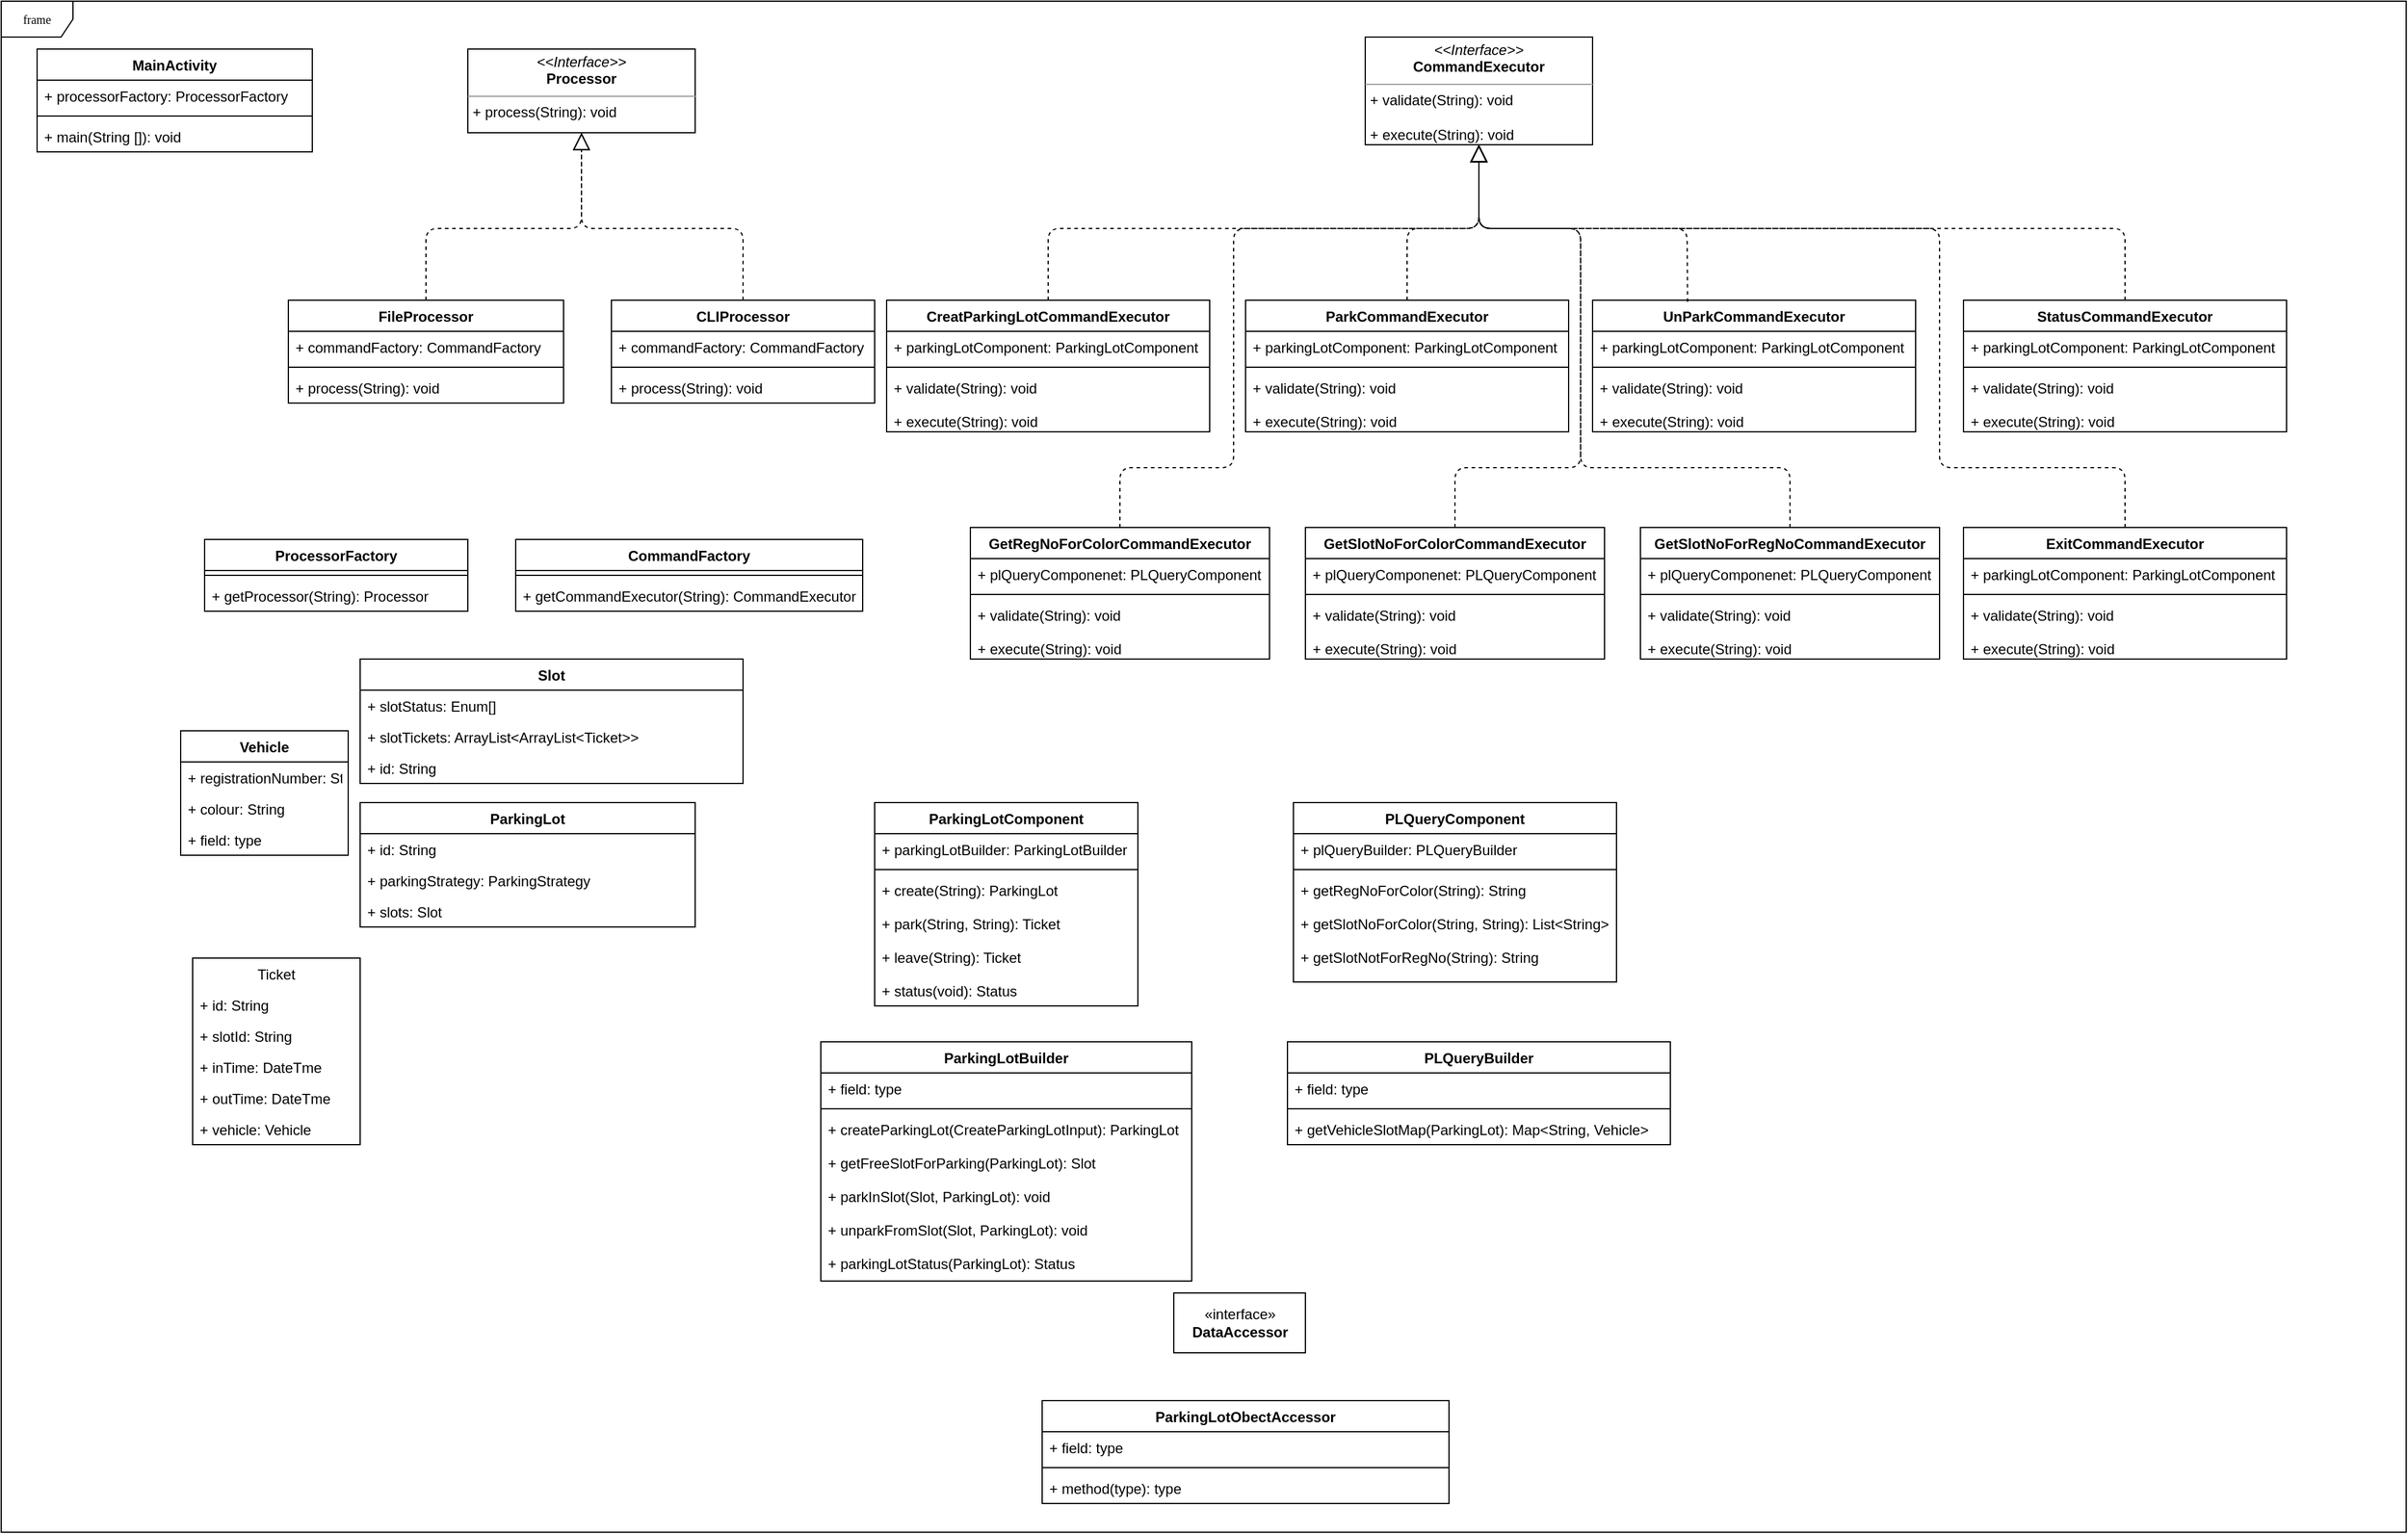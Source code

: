 <mxfile version="14.9.2" type="github">
  <diagram name="Page-1" id="c4acf3e9-155e-7222-9cf6-157b1a14988f">
    <mxGraphModel dx="1666" dy="794" grid="1" gridSize="10" guides="1" tooltips="1" connect="1" arrows="1" fold="1" page="1" pageScale="1" pageWidth="850" pageHeight="1100" background="none" math="0" shadow="0">
      <root>
        <mxCell id="0" />
        <mxCell id="1" parent="0" />
        <mxCell id="17acba5748e5396b-1" value="frame" style="shape=umlFrame;whiteSpace=wrap;html=1;rounded=0;shadow=0;comic=0;labelBackgroundColor=none;strokeWidth=1;fontFamily=Verdana;fontSize=10;align=center;" parent="1" vertex="1">
          <mxGeometry x="10" y="10" width="2010" height="1280" as="geometry" />
        </mxCell>
        <mxCell id="aAuqzf1xYi-Nk-OUqs1t-14" value="&lt;p style=&quot;margin: 0px ; margin-top: 4px ; text-align: center&quot;&gt;&lt;i&gt;&amp;lt;&amp;lt;Interface&amp;gt;&amp;gt;&lt;/i&gt;&lt;br&gt;&lt;b&gt;Processor&lt;/b&gt;&lt;/p&gt;&lt;hr size=&quot;1&quot;&gt;&lt;p style=&quot;margin: 0px ; margin-left: 4px&quot;&gt;+ process(String): void&lt;br&gt;&lt;/p&gt;" style="verticalAlign=top;align=left;overflow=fill;fontSize=12;fontFamily=Helvetica;html=1;" parent="1" vertex="1">
          <mxGeometry x="400" y="50" width="190" height="70" as="geometry" />
        </mxCell>
        <mxCell id="aAuqzf1xYi-Nk-OUqs1t-15" value="FileProcessor" style="swimlane;fontStyle=1;align=center;verticalAlign=top;childLayout=stackLayout;horizontal=1;startSize=26;horizontalStack=0;resizeParent=1;resizeParentMax=0;resizeLast=0;collapsible=1;marginBottom=0;" parent="1" vertex="1">
          <mxGeometry x="250" y="260" width="230" height="86" as="geometry" />
        </mxCell>
        <mxCell id="aAuqzf1xYi-Nk-OUqs1t-16" value="+ commandFactory: CommandFactory" style="text;strokeColor=none;fillColor=none;align=left;verticalAlign=top;spacingLeft=4;spacingRight=4;overflow=hidden;rotatable=0;points=[[0,0.5],[1,0.5]];portConstraint=eastwest;" parent="aAuqzf1xYi-Nk-OUqs1t-15" vertex="1">
          <mxGeometry y="26" width="230" height="26" as="geometry" />
        </mxCell>
        <mxCell id="aAuqzf1xYi-Nk-OUqs1t-17" value="" style="line;strokeWidth=1;fillColor=none;align=left;verticalAlign=middle;spacingTop=-1;spacingLeft=3;spacingRight=3;rotatable=0;labelPosition=right;points=[];portConstraint=eastwest;" parent="aAuqzf1xYi-Nk-OUqs1t-15" vertex="1">
          <mxGeometry y="52" width="230" height="8" as="geometry" />
        </mxCell>
        <mxCell id="aAuqzf1xYi-Nk-OUqs1t-18" value="+ process(String): void" style="text;strokeColor=none;fillColor=none;align=left;verticalAlign=top;spacingLeft=4;spacingRight=4;overflow=hidden;rotatable=0;points=[[0,0.5],[1,0.5]];portConstraint=eastwest;" parent="aAuqzf1xYi-Nk-OUqs1t-15" vertex="1">
          <mxGeometry y="60" width="230" height="26" as="geometry" />
        </mxCell>
        <mxCell id="aAuqzf1xYi-Nk-OUqs1t-19" value="ProcessorFactory" style="swimlane;fontStyle=1;align=center;verticalAlign=top;childLayout=stackLayout;horizontal=1;startSize=26;horizontalStack=0;resizeParent=1;resizeParentMax=0;resizeLast=0;collapsible=1;marginBottom=0;" parent="1" vertex="1">
          <mxGeometry x="180" y="460" width="220" height="60" as="geometry" />
        </mxCell>
        <mxCell id="aAuqzf1xYi-Nk-OUqs1t-21" value="" style="line;strokeWidth=1;fillColor=none;align=left;verticalAlign=middle;spacingTop=-1;spacingLeft=3;spacingRight=3;rotatable=0;labelPosition=right;points=[];portConstraint=eastwest;" parent="aAuqzf1xYi-Nk-OUqs1t-19" vertex="1">
          <mxGeometry y="26" width="220" height="8" as="geometry" />
        </mxCell>
        <mxCell id="aAuqzf1xYi-Nk-OUqs1t-22" value="+ getProcessor(String): Processor" style="text;strokeColor=none;fillColor=none;align=left;verticalAlign=top;spacingLeft=4;spacingRight=4;overflow=hidden;rotatable=0;points=[[0,0.5],[1,0.5]];portConstraint=eastwest;" parent="aAuqzf1xYi-Nk-OUqs1t-19" vertex="1">
          <mxGeometry y="34" width="220" height="26" as="geometry" />
        </mxCell>
        <mxCell id="aAuqzf1xYi-Nk-OUqs1t-23" value="CommandFactory" style="swimlane;fontStyle=1;align=center;verticalAlign=top;childLayout=stackLayout;horizontal=1;startSize=26;horizontalStack=0;resizeParent=1;resizeParentMax=0;resizeLast=0;collapsible=1;marginBottom=0;" parent="1" vertex="1">
          <mxGeometry x="440" y="460" width="290" height="60" as="geometry" />
        </mxCell>
        <mxCell id="aAuqzf1xYi-Nk-OUqs1t-25" value="" style="line;strokeWidth=1;fillColor=none;align=left;verticalAlign=middle;spacingTop=-1;spacingLeft=3;spacingRight=3;rotatable=0;labelPosition=right;points=[];portConstraint=eastwest;" parent="aAuqzf1xYi-Nk-OUqs1t-23" vertex="1">
          <mxGeometry y="26" width="290" height="8" as="geometry" />
        </mxCell>
        <mxCell id="aAuqzf1xYi-Nk-OUqs1t-26" value="+ getCommandExecutor(String): CommandExecutor" style="text;strokeColor=none;fillColor=none;align=left;verticalAlign=top;spacingLeft=4;spacingRight=4;overflow=hidden;rotatable=0;points=[[0,0.5],[1,0.5]];portConstraint=eastwest;" parent="aAuqzf1xYi-Nk-OUqs1t-23" vertex="1">
          <mxGeometry y="34" width="290" height="26" as="geometry" />
        </mxCell>
        <mxCell id="aAuqzf1xYi-Nk-OUqs1t-27" value="CLIProcessor" style="swimlane;fontStyle=1;align=center;verticalAlign=top;childLayout=stackLayout;horizontal=1;startSize=26;horizontalStack=0;resizeParent=1;resizeParentMax=0;resizeLast=0;collapsible=1;marginBottom=0;" parent="1" vertex="1">
          <mxGeometry x="520" y="260" width="220" height="86" as="geometry" />
        </mxCell>
        <mxCell id="aAuqzf1xYi-Nk-OUqs1t-28" value="+ commandFactory: CommandFactory" style="text;strokeColor=none;fillColor=none;align=left;verticalAlign=top;spacingLeft=4;spacingRight=4;overflow=hidden;rotatable=0;points=[[0,0.5],[1,0.5]];portConstraint=eastwest;" parent="aAuqzf1xYi-Nk-OUqs1t-27" vertex="1">
          <mxGeometry y="26" width="220" height="26" as="geometry" />
        </mxCell>
        <mxCell id="aAuqzf1xYi-Nk-OUqs1t-29" value="" style="line;strokeWidth=1;fillColor=none;align=left;verticalAlign=middle;spacingTop=-1;spacingLeft=3;spacingRight=3;rotatable=0;labelPosition=right;points=[];portConstraint=eastwest;" parent="aAuqzf1xYi-Nk-OUqs1t-27" vertex="1">
          <mxGeometry y="52" width="220" height="8" as="geometry" />
        </mxCell>
        <mxCell id="aAuqzf1xYi-Nk-OUqs1t-30" value="+ process(String): void" style="text;strokeColor=none;fillColor=none;align=left;verticalAlign=top;spacingLeft=4;spacingRight=4;overflow=hidden;rotatable=0;points=[[0,0.5],[1,0.5]];portConstraint=eastwest;" parent="aAuqzf1xYi-Nk-OUqs1t-27" vertex="1">
          <mxGeometry y="60" width="220" height="26" as="geometry" />
        </mxCell>
        <mxCell id="aAuqzf1xYi-Nk-OUqs1t-31" value="&lt;p style=&quot;margin: 0px ; margin-top: 4px ; text-align: center&quot;&gt;&lt;i&gt;&amp;lt;&amp;lt;Interface&amp;gt;&amp;gt;&lt;/i&gt;&lt;br&gt;&lt;b&gt;CommandExecutor&lt;/b&gt;&lt;/p&gt;&lt;hr size=&quot;1&quot;&gt;&lt;p style=&quot;margin: 0px ; margin-left: 4px&quot;&gt;+ validate(String): void&lt;br&gt;&lt;/p&gt;&lt;p style=&quot;margin: 0px ; margin-left: 4px&quot;&gt;&lt;br&gt;&lt;/p&gt;&lt;p style=&quot;margin: 0px ; margin-left: 4px&quot;&gt;+ execute(String): void&lt;br&gt;&lt;/p&gt;" style="verticalAlign=top;align=left;overflow=fill;fontSize=12;fontFamily=Helvetica;html=1;" parent="1" vertex="1">
          <mxGeometry x="1150" y="40" width="190" height="90" as="geometry" />
        </mxCell>
        <mxCell id="aAuqzf1xYi-Nk-OUqs1t-32" value="CreatParkingLotCommandExecutor" style="swimlane;fontStyle=1;align=center;verticalAlign=top;childLayout=stackLayout;horizontal=1;startSize=26;horizontalStack=0;resizeParent=1;resizeParentMax=0;resizeLast=0;collapsible=1;marginBottom=0;" parent="1" vertex="1">
          <mxGeometry x="750" y="260" width="270" height="110" as="geometry" />
        </mxCell>
        <mxCell id="aAuqzf1xYi-Nk-OUqs1t-33" value="+ parkingLotComponent: ParkingLotComponent" style="text;strokeColor=none;fillColor=none;align=left;verticalAlign=top;spacingLeft=4;spacingRight=4;overflow=hidden;rotatable=0;points=[[0,0.5],[1,0.5]];portConstraint=eastwest;" parent="aAuqzf1xYi-Nk-OUqs1t-32" vertex="1">
          <mxGeometry y="26" width="270" height="26" as="geometry" />
        </mxCell>
        <mxCell id="aAuqzf1xYi-Nk-OUqs1t-34" value="" style="line;strokeWidth=1;fillColor=none;align=left;verticalAlign=middle;spacingTop=-1;spacingLeft=3;spacingRight=3;rotatable=0;labelPosition=right;points=[];portConstraint=eastwest;" parent="aAuqzf1xYi-Nk-OUqs1t-32" vertex="1">
          <mxGeometry y="52" width="270" height="8" as="geometry" />
        </mxCell>
        <mxCell id="aAuqzf1xYi-Nk-OUqs1t-35" value="+ validate(String): void&#xa;&#xa;+ execute(String): void" style="text;strokeColor=none;fillColor=none;align=left;verticalAlign=top;spacingLeft=4;spacingRight=4;overflow=hidden;rotatable=0;points=[[0,0.5],[1,0.5]];portConstraint=eastwest;" parent="aAuqzf1xYi-Nk-OUqs1t-32" vertex="1">
          <mxGeometry y="60" width="270" height="50" as="geometry" />
        </mxCell>
        <mxCell id="aAuqzf1xYi-Nk-OUqs1t-36" value="ParkCommandExecutor&#xa;" style="swimlane;fontStyle=1;align=center;verticalAlign=top;childLayout=stackLayout;horizontal=1;startSize=26;horizontalStack=0;resizeParent=1;resizeParentMax=0;resizeLast=0;collapsible=1;marginBottom=0;" parent="1" vertex="1">
          <mxGeometry x="1050" y="260" width="270" height="110" as="geometry" />
        </mxCell>
        <mxCell id="aAuqzf1xYi-Nk-OUqs1t-37" value="+ parkingLotComponent: ParkingLotComponent" style="text;strokeColor=none;fillColor=none;align=left;verticalAlign=top;spacingLeft=4;spacingRight=4;overflow=hidden;rotatable=0;points=[[0,0.5],[1,0.5]];portConstraint=eastwest;" parent="aAuqzf1xYi-Nk-OUqs1t-36" vertex="1">
          <mxGeometry y="26" width="270" height="26" as="geometry" />
        </mxCell>
        <mxCell id="aAuqzf1xYi-Nk-OUqs1t-38" value="" style="line;strokeWidth=1;fillColor=none;align=left;verticalAlign=middle;spacingTop=-1;spacingLeft=3;spacingRight=3;rotatable=0;labelPosition=right;points=[];portConstraint=eastwest;" parent="aAuqzf1xYi-Nk-OUqs1t-36" vertex="1">
          <mxGeometry y="52" width="270" height="8" as="geometry" />
        </mxCell>
        <mxCell id="aAuqzf1xYi-Nk-OUqs1t-39" value="+ validate(String): void&#xa;&#xa;+ execute(String): void" style="text;strokeColor=none;fillColor=none;align=left;verticalAlign=top;spacingLeft=4;spacingRight=4;overflow=hidden;rotatable=0;points=[[0,0.5],[1,0.5]];portConstraint=eastwest;" parent="aAuqzf1xYi-Nk-OUqs1t-36" vertex="1">
          <mxGeometry y="60" width="270" height="50" as="geometry" />
        </mxCell>
        <mxCell id="aAuqzf1xYi-Nk-OUqs1t-40" value="UnParkCommandExecutor&#xa;" style="swimlane;fontStyle=1;align=center;verticalAlign=top;childLayout=stackLayout;horizontal=1;startSize=26;horizontalStack=0;resizeParent=1;resizeParentMax=0;resizeLast=0;collapsible=1;marginBottom=0;" parent="1" vertex="1">
          <mxGeometry x="1340" y="260" width="270" height="110" as="geometry" />
        </mxCell>
        <mxCell id="aAuqzf1xYi-Nk-OUqs1t-41" value="+ parkingLotComponent: ParkingLotComponent" style="text;strokeColor=none;fillColor=none;align=left;verticalAlign=top;spacingLeft=4;spacingRight=4;overflow=hidden;rotatable=0;points=[[0,0.5],[1,0.5]];portConstraint=eastwest;" parent="aAuqzf1xYi-Nk-OUqs1t-40" vertex="1">
          <mxGeometry y="26" width="270" height="26" as="geometry" />
        </mxCell>
        <mxCell id="aAuqzf1xYi-Nk-OUqs1t-42" value="" style="line;strokeWidth=1;fillColor=none;align=left;verticalAlign=middle;spacingTop=-1;spacingLeft=3;spacingRight=3;rotatable=0;labelPosition=right;points=[];portConstraint=eastwest;" parent="aAuqzf1xYi-Nk-OUqs1t-40" vertex="1">
          <mxGeometry y="52" width="270" height="8" as="geometry" />
        </mxCell>
        <mxCell id="aAuqzf1xYi-Nk-OUqs1t-43" value="+ validate(String): void&#xa;&#xa;+ execute(String): void" style="text;strokeColor=none;fillColor=none;align=left;verticalAlign=top;spacingLeft=4;spacingRight=4;overflow=hidden;rotatable=0;points=[[0,0.5],[1,0.5]];portConstraint=eastwest;" parent="aAuqzf1xYi-Nk-OUqs1t-40" vertex="1">
          <mxGeometry y="60" width="270" height="50" as="geometry" />
        </mxCell>
        <mxCell id="aAuqzf1xYi-Nk-OUqs1t-44" value="GetRegNoForColorCommandExecutor" style="swimlane;fontStyle=1;align=center;verticalAlign=top;childLayout=stackLayout;horizontal=1;startSize=26;horizontalStack=0;resizeParent=1;resizeParentMax=0;resizeLast=0;collapsible=1;marginBottom=0;" parent="1" vertex="1">
          <mxGeometry x="820" y="450" width="250" height="110" as="geometry" />
        </mxCell>
        <mxCell id="aAuqzf1xYi-Nk-OUqs1t-45" value="+ plQueryComponenet: PLQueryComponent" style="text;strokeColor=none;fillColor=none;align=left;verticalAlign=top;spacingLeft=4;spacingRight=4;overflow=hidden;rotatable=0;points=[[0,0.5],[1,0.5]];portConstraint=eastwest;" parent="aAuqzf1xYi-Nk-OUqs1t-44" vertex="1">
          <mxGeometry y="26" width="250" height="26" as="geometry" />
        </mxCell>
        <mxCell id="aAuqzf1xYi-Nk-OUqs1t-46" value="" style="line;strokeWidth=1;fillColor=none;align=left;verticalAlign=middle;spacingTop=-1;spacingLeft=3;spacingRight=3;rotatable=0;labelPosition=right;points=[];portConstraint=eastwest;" parent="aAuqzf1xYi-Nk-OUqs1t-44" vertex="1">
          <mxGeometry y="52" width="250" height="8" as="geometry" />
        </mxCell>
        <mxCell id="aAuqzf1xYi-Nk-OUqs1t-47" value="+ validate(String): void&#xa;&#xa;+ execute(String): void" style="text;strokeColor=none;fillColor=none;align=left;verticalAlign=top;spacingLeft=4;spacingRight=4;overflow=hidden;rotatable=0;points=[[0,0.5],[1,0.5]];portConstraint=eastwest;" parent="aAuqzf1xYi-Nk-OUqs1t-44" vertex="1">
          <mxGeometry y="60" width="250" height="50" as="geometry" />
        </mxCell>
        <mxCell id="aAuqzf1xYi-Nk-OUqs1t-48" value="GetSlotNoForColorCommandExecutor" style="swimlane;fontStyle=1;align=center;verticalAlign=top;childLayout=stackLayout;horizontal=1;startSize=26;horizontalStack=0;resizeParent=1;resizeParentMax=0;resizeLast=0;collapsible=1;marginBottom=0;" parent="1" vertex="1">
          <mxGeometry x="1100" y="450" width="250" height="110" as="geometry" />
        </mxCell>
        <mxCell id="aAuqzf1xYi-Nk-OUqs1t-49" value="+ plQueryComponenet: PLQueryComponent" style="text;strokeColor=none;fillColor=none;align=left;verticalAlign=top;spacingLeft=4;spacingRight=4;overflow=hidden;rotatable=0;points=[[0,0.5],[1,0.5]];portConstraint=eastwest;" parent="aAuqzf1xYi-Nk-OUqs1t-48" vertex="1">
          <mxGeometry y="26" width="250" height="26" as="geometry" />
        </mxCell>
        <mxCell id="aAuqzf1xYi-Nk-OUqs1t-50" value="" style="line;strokeWidth=1;fillColor=none;align=left;verticalAlign=middle;spacingTop=-1;spacingLeft=3;spacingRight=3;rotatable=0;labelPosition=right;points=[];portConstraint=eastwest;" parent="aAuqzf1xYi-Nk-OUqs1t-48" vertex="1">
          <mxGeometry y="52" width="250" height="8" as="geometry" />
        </mxCell>
        <mxCell id="aAuqzf1xYi-Nk-OUqs1t-51" value="+ validate(String): void&#xa;&#xa;+ execute(String): void" style="text;strokeColor=none;fillColor=none;align=left;verticalAlign=top;spacingLeft=4;spacingRight=4;overflow=hidden;rotatable=0;points=[[0,0.5],[1,0.5]];portConstraint=eastwest;" parent="aAuqzf1xYi-Nk-OUqs1t-48" vertex="1">
          <mxGeometry y="60" width="250" height="50" as="geometry" />
        </mxCell>
        <mxCell id="aAuqzf1xYi-Nk-OUqs1t-52" value="GetSlotNoForRegNoCommandExecutor" style="swimlane;fontStyle=1;align=center;verticalAlign=top;childLayout=stackLayout;horizontal=1;startSize=26;horizontalStack=0;resizeParent=1;resizeParentMax=0;resizeLast=0;collapsible=1;marginBottom=0;" parent="1" vertex="1">
          <mxGeometry x="1380" y="450" width="250" height="110" as="geometry" />
        </mxCell>
        <mxCell id="aAuqzf1xYi-Nk-OUqs1t-53" value="+ plQueryComponenet: PLQueryComponent" style="text;strokeColor=none;fillColor=none;align=left;verticalAlign=top;spacingLeft=4;spacingRight=4;overflow=hidden;rotatable=0;points=[[0,0.5],[1,0.5]];portConstraint=eastwest;" parent="aAuqzf1xYi-Nk-OUqs1t-52" vertex="1">
          <mxGeometry y="26" width="250" height="26" as="geometry" />
        </mxCell>
        <mxCell id="aAuqzf1xYi-Nk-OUqs1t-54" value="" style="line;strokeWidth=1;fillColor=none;align=left;verticalAlign=middle;spacingTop=-1;spacingLeft=3;spacingRight=3;rotatable=0;labelPosition=right;points=[];portConstraint=eastwest;" parent="aAuqzf1xYi-Nk-OUqs1t-52" vertex="1">
          <mxGeometry y="52" width="250" height="8" as="geometry" />
        </mxCell>
        <mxCell id="aAuqzf1xYi-Nk-OUqs1t-55" value="+ validate(String): void&#xa;&#xa;+ execute(String): void" style="text;strokeColor=none;fillColor=none;align=left;verticalAlign=top;spacingLeft=4;spacingRight=4;overflow=hidden;rotatable=0;points=[[0,0.5],[1,0.5]];portConstraint=eastwest;" parent="aAuqzf1xYi-Nk-OUqs1t-52" vertex="1">
          <mxGeometry y="60" width="250" height="50" as="geometry" />
        </mxCell>
        <mxCell id="aAuqzf1xYi-Nk-OUqs1t-56" value="StatusCommandExecutor&#xa;" style="swimlane;fontStyle=1;align=center;verticalAlign=top;childLayout=stackLayout;horizontal=1;startSize=26;horizontalStack=0;resizeParent=1;resizeParentMax=0;resizeLast=0;collapsible=1;marginBottom=0;" parent="1" vertex="1">
          <mxGeometry x="1650" y="260" width="270" height="110" as="geometry" />
        </mxCell>
        <mxCell id="aAuqzf1xYi-Nk-OUqs1t-57" value="+ parkingLotComponent: ParkingLotComponent" style="text;strokeColor=none;fillColor=none;align=left;verticalAlign=top;spacingLeft=4;spacingRight=4;overflow=hidden;rotatable=0;points=[[0,0.5],[1,0.5]];portConstraint=eastwest;" parent="aAuqzf1xYi-Nk-OUqs1t-56" vertex="1">
          <mxGeometry y="26" width="270" height="26" as="geometry" />
        </mxCell>
        <mxCell id="aAuqzf1xYi-Nk-OUqs1t-58" value="" style="line;strokeWidth=1;fillColor=none;align=left;verticalAlign=middle;spacingTop=-1;spacingLeft=3;spacingRight=3;rotatable=0;labelPosition=right;points=[];portConstraint=eastwest;" parent="aAuqzf1xYi-Nk-OUqs1t-56" vertex="1">
          <mxGeometry y="52" width="270" height="8" as="geometry" />
        </mxCell>
        <mxCell id="aAuqzf1xYi-Nk-OUqs1t-59" value="+ validate(String): void&#xa;&#xa;+ execute(String): void" style="text;strokeColor=none;fillColor=none;align=left;verticalAlign=top;spacingLeft=4;spacingRight=4;overflow=hidden;rotatable=0;points=[[0,0.5],[1,0.5]];portConstraint=eastwest;" parent="aAuqzf1xYi-Nk-OUqs1t-56" vertex="1">
          <mxGeometry y="60" width="270" height="50" as="geometry" />
        </mxCell>
        <mxCell id="aAuqzf1xYi-Nk-OUqs1t-60" value="ExitCommandExecutor&#xa;" style="swimlane;fontStyle=1;align=center;verticalAlign=top;childLayout=stackLayout;horizontal=1;startSize=26;horizontalStack=0;resizeParent=1;resizeParentMax=0;resizeLast=0;collapsible=1;marginBottom=0;" parent="1" vertex="1">
          <mxGeometry x="1650" y="450" width="270" height="110" as="geometry" />
        </mxCell>
        <mxCell id="aAuqzf1xYi-Nk-OUqs1t-61" value="+ parkingLotComponent: ParkingLotComponent" style="text;strokeColor=none;fillColor=none;align=left;verticalAlign=top;spacingLeft=4;spacingRight=4;overflow=hidden;rotatable=0;points=[[0,0.5],[1,0.5]];portConstraint=eastwest;" parent="aAuqzf1xYi-Nk-OUqs1t-60" vertex="1">
          <mxGeometry y="26" width="270" height="26" as="geometry" />
        </mxCell>
        <mxCell id="aAuqzf1xYi-Nk-OUqs1t-62" value="" style="line;strokeWidth=1;fillColor=none;align=left;verticalAlign=middle;spacingTop=-1;spacingLeft=3;spacingRight=3;rotatable=0;labelPosition=right;points=[];portConstraint=eastwest;" parent="aAuqzf1xYi-Nk-OUqs1t-60" vertex="1">
          <mxGeometry y="52" width="270" height="8" as="geometry" />
        </mxCell>
        <mxCell id="aAuqzf1xYi-Nk-OUqs1t-63" value="+ validate(String): void&#xa;&#xa;+ execute(String): void" style="text;strokeColor=none;fillColor=none;align=left;verticalAlign=top;spacingLeft=4;spacingRight=4;overflow=hidden;rotatable=0;points=[[0,0.5],[1,0.5]];portConstraint=eastwest;" parent="aAuqzf1xYi-Nk-OUqs1t-60" vertex="1">
          <mxGeometry y="60" width="270" height="50" as="geometry" />
        </mxCell>
        <mxCell id="aAuqzf1xYi-Nk-OUqs1t-64" value="" style="endArrow=block;dashed=1;endFill=0;endSize=12;html=1;entryX=0.5;entryY=1;entryDx=0;entryDy=0;exitX=0.5;exitY=0;exitDx=0;exitDy=0;" parent="1" source="aAuqzf1xYi-Nk-OUqs1t-15" target="aAuqzf1xYi-Nk-OUqs1t-14" edge="1">
          <mxGeometry width="160" relative="1" as="geometry">
            <mxPoint x="500" y="230" as="sourcePoint" />
            <mxPoint x="660" y="230" as="targetPoint" />
            <Array as="points">
              <mxPoint x="365" y="200" />
              <mxPoint x="495" y="200" />
            </Array>
          </mxGeometry>
        </mxCell>
        <mxCell id="aAuqzf1xYi-Nk-OUqs1t-65" value="" style="endArrow=block;dashed=1;endFill=0;endSize=12;html=1;exitX=0.5;exitY=0;exitDx=0;exitDy=0;entryX=0.5;entryY=1;entryDx=0;entryDy=0;" parent="1" source="aAuqzf1xYi-Nk-OUqs1t-27" target="aAuqzf1xYi-Nk-OUqs1t-14" edge="1">
          <mxGeometry width="160" relative="1" as="geometry">
            <mxPoint x="410" y="270" as="sourcePoint" />
            <mxPoint x="520" y="120" as="targetPoint" />
            <Array as="points">
              <mxPoint x="630" y="200" />
              <mxPoint x="495" y="200" />
            </Array>
          </mxGeometry>
        </mxCell>
        <mxCell id="aAuqzf1xYi-Nk-OUqs1t-66" value="" style="endArrow=block;dashed=1;endFill=0;endSize=12;html=1;entryX=0.5;entryY=1;entryDx=0;entryDy=0;exitX=0.5;exitY=0;exitDx=0;exitDy=0;" parent="1" source="aAuqzf1xYi-Nk-OUqs1t-32" target="aAuqzf1xYi-Nk-OUqs1t-31" edge="1">
          <mxGeometry width="160" relative="1" as="geometry">
            <mxPoint x="940" y="230" as="sourcePoint" />
            <mxPoint x="1100" y="230" as="targetPoint" />
            <Array as="points">
              <mxPoint x="885" y="200" />
              <mxPoint x="1245" y="200" />
            </Array>
          </mxGeometry>
        </mxCell>
        <mxCell id="aAuqzf1xYi-Nk-OUqs1t-67" value="" style="endArrow=block;dashed=1;endFill=0;endSize=12;html=1;exitX=0.5;exitY=0;exitDx=0;exitDy=0;entryX=0.5;entryY=1;entryDx=0;entryDy=0;" parent="1" source="aAuqzf1xYi-Nk-OUqs1t-56" target="aAuqzf1xYi-Nk-OUqs1t-31" edge="1">
          <mxGeometry width="160" relative="1" as="geometry">
            <mxPoint x="865" y="270" as="sourcePoint" />
            <mxPoint x="1220" y="120" as="targetPoint" />
            <Array as="points">
              <mxPoint x="1785" y="200" />
              <mxPoint x="1245" y="200" />
            </Array>
          </mxGeometry>
        </mxCell>
        <mxCell id="aAuqzf1xYi-Nk-OUqs1t-68" value="" style="endArrow=block;dashed=1;endFill=0;endSize=12;html=1;exitX=0.294;exitY=0.012;exitDx=0;exitDy=0;entryX=0.5;entryY=1;entryDx=0;entryDy=0;exitPerimeter=0;" parent="1" source="aAuqzf1xYi-Nk-OUqs1t-40" target="aAuqzf1xYi-Nk-OUqs1t-31" edge="1">
          <mxGeometry width="160" relative="1" as="geometry">
            <mxPoint x="1490" y="270" as="sourcePoint" />
            <mxPoint x="1050" y="130" as="targetPoint" />
            <Array as="points">
              <mxPoint x="1419" y="200" />
              <mxPoint x="1245" y="200" />
            </Array>
          </mxGeometry>
        </mxCell>
        <mxCell id="aAuqzf1xYi-Nk-OUqs1t-69" value="" style="endArrow=block;dashed=1;endFill=0;endSize=12;html=1;exitX=0.5;exitY=0;exitDx=0;exitDy=0;entryX=0.5;entryY=1;entryDx=0;entryDy=0;" parent="1" source="aAuqzf1xYi-Nk-OUqs1t-36" target="aAuqzf1xYi-Nk-OUqs1t-31" edge="1">
          <mxGeometry width="160" relative="1" as="geometry">
            <mxPoint x="1290" y="270" as="sourcePoint" />
            <mxPoint x="1255" y="130" as="targetPoint" />
            <Array as="points">
              <mxPoint x="1185" y="200" />
              <mxPoint x="1245" y="200" />
            </Array>
          </mxGeometry>
        </mxCell>
        <mxCell id="aAuqzf1xYi-Nk-OUqs1t-70" value="" style="endArrow=block;dashed=1;endFill=0;endSize=12;html=1;exitX=0.5;exitY=0;exitDx=0;exitDy=0;entryX=0.5;entryY=1;entryDx=0;entryDy=0;" parent="1" source="aAuqzf1xYi-Nk-OUqs1t-44" target="aAuqzf1xYi-Nk-OUqs1t-31" edge="1">
          <mxGeometry width="160" relative="1" as="geometry">
            <mxPoint x="1257.04" y="271.032" as="sourcePoint" />
            <mxPoint x="1255" y="130" as="targetPoint" />
            <Array as="points">
              <mxPoint x="945" y="400" />
              <mxPoint x="1040" y="400" />
              <mxPoint x="1040" y="200" />
              <mxPoint x="1245" y="200" />
            </Array>
          </mxGeometry>
        </mxCell>
        <mxCell id="aAuqzf1xYi-Nk-OUqs1t-71" value="" style="endArrow=block;dashed=1;endFill=0;endSize=12;html=1;exitX=0.5;exitY=0;exitDx=0;exitDy=0;entryX=0.5;entryY=1;entryDx=0;entryDy=0;" parent="1" source="aAuqzf1xYi-Nk-OUqs1t-48" target="aAuqzf1xYi-Nk-OUqs1t-31" edge="1">
          <mxGeometry width="160" relative="1" as="geometry">
            <mxPoint x="1257.04" y="271.032" as="sourcePoint" />
            <mxPoint x="1255" y="130" as="targetPoint" />
            <Array as="points">
              <mxPoint x="1225" y="400" />
              <mxPoint x="1330" y="400" />
              <mxPoint x="1330" y="200" />
              <mxPoint x="1245" y="200" />
            </Array>
          </mxGeometry>
        </mxCell>
        <mxCell id="aAuqzf1xYi-Nk-OUqs1t-73" value="" style="endArrow=block;dashed=1;endFill=0;endSize=12;html=1;exitX=0.5;exitY=0;exitDx=0;exitDy=0;entryX=0.5;entryY=1;entryDx=0;entryDy=0;" parent="1" source="aAuqzf1xYi-Nk-OUqs1t-52" target="aAuqzf1xYi-Nk-OUqs1t-31" edge="1">
          <mxGeometry width="160" relative="1" as="geometry">
            <mxPoint x="1257.04" y="271.032" as="sourcePoint" />
            <mxPoint x="1255" y="130" as="targetPoint" />
            <Array as="points">
              <mxPoint x="1505" y="400" />
              <mxPoint x="1400" y="400" />
              <mxPoint x="1330" y="400" />
              <mxPoint x="1330" y="200" />
              <mxPoint x="1245" y="200" />
            </Array>
          </mxGeometry>
        </mxCell>
        <mxCell id="aAuqzf1xYi-Nk-OUqs1t-75" value="MainActivity" style="swimlane;fontStyle=1;align=center;verticalAlign=top;childLayout=stackLayout;horizontal=1;startSize=26;horizontalStack=0;resizeParent=1;resizeParentMax=0;resizeLast=0;collapsible=1;marginBottom=0;" parent="1" vertex="1">
          <mxGeometry x="40" y="50" width="230" height="86" as="geometry" />
        </mxCell>
        <mxCell id="aAuqzf1xYi-Nk-OUqs1t-76" value="+ processorFactory: ProcessorFactory" style="text;strokeColor=none;fillColor=none;align=left;verticalAlign=top;spacingLeft=4;spacingRight=4;overflow=hidden;rotatable=0;points=[[0,0.5],[1,0.5]];portConstraint=eastwest;" parent="aAuqzf1xYi-Nk-OUqs1t-75" vertex="1">
          <mxGeometry y="26" width="230" height="26" as="geometry" />
        </mxCell>
        <mxCell id="aAuqzf1xYi-Nk-OUqs1t-77" value="" style="line;strokeWidth=1;fillColor=none;align=left;verticalAlign=middle;spacingTop=-1;spacingLeft=3;spacingRight=3;rotatable=0;labelPosition=right;points=[];portConstraint=eastwest;" parent="aAuqzf1xYi-Nk-OUqs1t-75" vertex="1">
          <mxGeometry y="52" width="230" height="8" as="geometry" />
        </mxCell>
        <mxCell id="aAuqzf1xYi-Nk-OUqs1t-78" value="+ main(String []): void" style="text;strokeColor=none;fillColor=none;align=left;verticalAlign=top;spacingLeft=4;spacingRight=4;overflow=hidden;rotatable=0;points=[[0,0.5],[1,0.5]];portConstraint=eastwest;" parent="aAuqzf1xYi-Nk-OUqs1t-75" vertex="1">
          <mxGeometry y="60" width="230" height="26" as="geometry" />
        </mxCell>
        <mxCell id="aAuqzf1xYi-Nk-OUqs1t-79" value="" style="endArrow=block;dashed=1;endFill=0;endSize=12;html=1;exitX=0.5;exitY=0;exitDx=0;exitDy=0;entryX=0.5;entryY=1;entryDx=0;entryDy=0;" parent="1" source="aAuqzf1xYi-Nk-OUqs1t-60" target="aAuqzf1xYi-Nk-OUqs1t-31" edge="1">
          <mxGeometry width="160" relative="1" as="geometry">
            <mxPoint x="1795" y="270" as="sourcePoint" />
            <mxPoint x="1255" y="140" as="targetPoint" />
            <Array as="points">
              <mxPoint x="1785" y="400" />
              <mxPoint x="1630" y="400" />
              <mxPoint x="1630" y="200" />
              <mxPoint x="1520" y="200" />
              <mxPoint x="1245" y="200" />
            </Array>
          </mxGeometry>
        </mxCell>
        <mxCell id="aAuqzf1xYi-Nk-OUqs1t-84" value="ParkingLotComponent" style="swimlane;fontStyle=1;align=center;verticalAlign=top;childLayout=stackLayout;horizontal=1;startSize=26;horizontalStack=0;resizeParent=1;resizeParentMax=0;resizeLast=0;collapsible=1;marginBottom=0;" parent="1" vertex="1">
          <mxGeometry x="740" y="680" width="220" height="170" as="geometry" />
        </mxCell>
        <mxCell id="aAuqzf1xYi-Nk-OUqs1t-85" value="+ parkingLotBuilder: ParkingLotBuilder" style="text;strokeColor=none;fillColor=none;align=left;verticalAlign=top;spacingLeft=4;spacingRight=4;overflow=hidden;rotatable=0;points=[[0,0.5],[1,0.5]];portConstraint=eastwest;" parent="aAuqzf1xYi-Nk-OUqs1t-84" vertex="1">
          <mxGeometry y="26" width="220" height="26" as="geometry" />
        </mxCell>
        <mxCell id="aAuqzf1xYi-Nk-OUqs1t-86" value="" style="line;strokeWidth=1;fillColor=none;align=left;verticalAlign=middle;spacingTop=-1;spacingLeft=3;spacingRight=3;rotatable=0;labelPosition=right;points=[];portConstraint=eastwest;" parent="aAuqzf1xYi-Nk-OUqs1t-84" vertex="1">
          <mxGeometry y="52" width="220" height="8" as="geometry" />
        </mxCell>
        <mxCell id="aAuqzf1xYi-Nk-OUqs1t-87" value="+ create(String): ParkingLot&#xa;&#xa;+ park(String, String): Ticket&#xa;&#xa;+ leave(String): Ticket&#xa;&#xa;+ status(void): Status" style="text;strokeColor=none;fillColor=none;align=left;verticalAlign=top;spacingLeft=4;spacingRight=4;overflow=hidden;rotatable=0;points=[[0,0.5],[1,0.5]];portConstraint=eastwest;" parent="aAuqzf1xYi-Nk-OUqs1t-84" vertex="1">
          <mxGeometry y="60" width="220" height="110" as="geometry" />
        </mxCell>
        <mxCell id="aAuqzf1xYi-Nk-OUqs1t-88" value="PLQueryComponent" style="swimlane;fontStyle=1;align=center;verticalAlign=top;childLayout=stackLayout;horizontal=1;startSize=26;horizontalStack=0;resizeParent=1;resizeParentMax=0;resizeLast=0;collapsible=1;marginBottom=0;" parent="1" vertex="1">
          <mxGeometry x="1090" y="680" width="270" height="150" as="geometry" />
        </mxCell>
        <mxCell id="aAuqzf1xYi-Nk-OUqs1t-89" value="+ plQueryBuilder: PLQueryBuilder" style="text;strokeColor=none;fillColor=none;align=left;verticalAlign=top;spacingLeft=4;spacingRight=4;overflow=hidden;rotatable=0;points=[[0,0.5],[1,0.5]];portConstraint=eastwest;" parent="aAuqzf1xYi-Nk-OUqs1t-88" vertex="1">
          <mxGeometry y="26" width="270" height="26" as="geometry" />
        </mxCell>
        <mxCell id="aAuqzf1xYi-Nk-OUqs1t-90" value="" style="line;strokeWidth=1;fillColor=none;align=left;verticalAlign=middle;spacingTop=-1;spacingLeft=3;spacingRight=3;rotatable=0;labelPosition=right;points=[];portConstraint=eastwest;" parent="aAuqzf1xYi-Nk-OUqs1t-88" vertex="1">
          <mxGeometry y="52" width="270" height="8" as="geometry" />
        </mxCell>
        <mxCell id="aAuqzf1xYi-Nk-OUqs1t-91" value="+ getRegNoForColor(String): String&#xa;&#xa;+ getSlotNoForColor(String, String): List&lt;String&gt;&#xa;&#xa;+ getSlotNotForRegNo(String): String" style="text;strokeColor=none;fillColor=none;align=left;verticalAlign=top;spacingLeft=4;spacingRight=4;overflow=hidden;rotatable=0;points=[[0,0.5],[1,0.5]];portConstraint=eastwest;" parent="aAuqzf1xYi-Nk-OUqs1t-88" vertex="1">
          <mxGeometry y="60" width="270" height="90" as="geometry" />
        </mxCell>
        <mxCell id="fflDqdYJD0pTmEAdcqh_-1" value="ParkingLot" style="swimlane;fontStyle=1;childLayout=stackLayout;horizontal=1;startSize=26;fillColor=none;horizontalStack=0;resizeParent=1;resizeParentMax=0;resizeLast=0;collapsible=1;marginBottom=0;" vertex="1" parent="1">
          <mxGeometry x="310" y="680" width="280" height="104" as="geometry" />
        </mxCell>
        <mxCell id="fflDqdYJD0pTmEAdcqh_-2" value="+ id: String" style="text;strokeColor=none;fillColor=none;align=left;verticalAlign=top;spacingLeft=4;spacingRight=4;overflow=hidden;rotatable=0;points=[[0,0.5],[1,0.5]];portConstraint=eastwest;" vertex="1" parent="fflDqdYJD0pTmEAdcqh_-1">
          <mxGeometry y="26" width="280" height="26" as="geometry" />
        </mxCell>
        <mxCell id="fflDqdYJD0pTmEAdcqh_-3" value="+ parkingStrategy: ParkingStrategy" style="text;strokeColor=none;fillColor=none;align=left;verticalAlign=top;spacingLeft=4;spacingRight=4;overflow=hidden;rotatable=0;points=[[0,0.5],[1,0.5]];portConstraint=eastwest;" vertex="1" parent="fflDqdYJD0pTmEAdcqh_-1">
          <mxGeometry y="52" width="280" height="26" as="geometry" />
        </mxCell>
        <mxCell id="fflDqdYJD0pTmEAdcqh_-4" value="+ slots: Slot" style="text;strokeColor=none;fillColor=none;align=left;verticalAlign=top;spacingLeft=4;spacingRight=4;overflow=hidden;rotatable=0;points=[[0,0.5],[1,0.5]];portConstraint=eastwest;" vertex="1" parent="fflDqdYJD0pTmEAdcqh_-1">
          <mxGeometry y="78" width="280" height="26" as="geometry" />
        </mxCell>
        <mxCell id="fflDqdYJD0pTmEAdcqh_-15" value="Slot" style="swimlane;fontStyle=1;childLayout=stackLayout;horizontal=1;startSize=26;fillColor=none;horizontalStack=0;resizeParent=1;resizeParentMax=0;resizeLast=0;collapsible=1;marginBottom=0;strokeColor=#000000;" vertex="1" parent="1">
          <mxGeometry x="310" y="560" width="320" height="104" as="geometry" />
        </mxCell>
        <mxCell id="fflDqdYJD0pTmEAdcqh_-16" value="+ slotStatus: Enum[]" style="text;strokeColor=none;fillColor=none;align=left;verticalAlign=top;spacingLeft=4;spacingRight=4;overflow=hidden;rotatable=0;points=[[0,0.5],[1,0.5]];portConstraint=eastwest;" vertex="1" parent="fflDqdYJD0pTmEAdcqh_-15">
          <mxGeometry y="26" width="320" height="26" as="geometry" />
        </mxCell>
        <mxCell id="fflDqdYJD0pTmEAdcqh_-17" value="+ slotTickets: ArrayList&lt;ArrayList&lt;Ticket&gt;&gt;&#xa;" style="text;strokeColor=none;fillColor=none;align=left;verticalAlign=top;spacingLeft=4;spacingRight=4;overflow=hidden;rotatable=0;points=[[0,0.5],[1,0.5]];portConstraint=eastwest;" vertex="1" parent="fflDqdYJD0pTmEAdcqh_-15">
          <mxGeometry y="52" width="320" height="26" as="geometry" />
        </mxCell>
        <mxCell id="fflDqdYJD0pTmEAdcqh_-18" value="+ id: String" style="text;strokeColor=none;fillColor=none;align=left;verticalAlign=top;spacingLeft=4;spacingRight=4;overflow=hidden;rotatable=0;points=[[0,0.5],[1,0.5]];portConstraint=eastwest;" vertex="1" parent="fflDqdYJD0pTmEAdcqh_-15">
          <mxGeometry y="78" width="320" height="26" as="geometry" />
        </mxCell>
        <mxCell id="fflDqdYJD0pTmEAdcqh_-24" value="Vehicle" style="swimlane;fontStyle=1;childLayout=stackLayout;horizontal=1;startSize=26;fillColor=none;horizontalStack=0;resizeParent=1;resizeParentMax=0;resizeLast=0;collapsible=1;marginBottom=0;strokeColor=#000000;" vertex="1" parent="1">
          <mxGeometry x="160" y="620" width="140" height="104" as="geometry" />
        </mxCell>
        <mxCell id="fflDqdYJD0pTmEAdcqh_-25" value="+ registrationNumber: String" style="text;strokeColor=none;fillColor=none;align=left;verticalAlign=top;spacingLeft=4;spacingRight=4;overflow=hidden;rotatable=0;points=[[0,0.5],[1,0.5]];portConstraint=eastwest;" vertex="1" parent="fflDqdYJD0pTmEAdcqh_-24">
          <mxGeometry y="26" width="140" height="26" as="geometry" />
        </mxCell>
        <mxCell id="fflDqdYJD0pTmEAdcqh_-26" value="+ colour: String" style="text;strokeColor=none;fillColor=none;align=left;verticalAlign=top;spacingLeft=4;spacingRight=4;overflow=hidden;rotatable=0;points=[[0,0.5],[1,0.5]];portConstraint=eastwest;" vertex="1" parent="fflDqdYJD0pTmEAdcqh_-24">
          <mxGeometry y="52" width="140" height="26" as="geometry" />
        </mxCell>
        <mxCell id="fflDqdYJD0pTmEAdcqh_-27" value="+ field: type" style="text;strokeColor=none;fillColor=none;align=left;verticalAlign=top;spacingLeft=4;spacingRight=4;overflow=hidden;rotatable=0;points=[[0,0.5],[1,0.5]];portConstraint=eastwest;" vertex="1" parent="fflDqdYJD0pTmEAdcqh_-24">
          <mxGeometry y="78" width="140" height="26" as="geometry" />
        </mxCell>
        <mxCell id="fflDqdYJD0pTmEAdcqh_-29" value="" style="group;strokeColor=#000000;" vertex="1" connectable="0" parent="1">
          <mxGeometry x="170" y="810" width="140" height="156" as="geometry" />
        </mxCell>
        <mxCell id="fflDqdYJD0pTmEAdcqh_-20" value="" style="group;" vertex="1" connectable="0" parent="fflDqdYJD0pTmEAdcqh_-29">
          <mxGeometry width="140" height="130" as="geometry" />
        </mxCell>
        <mxCell id="fflDqdYJD0pTmEAdcqh_-9" value="Ticket" style="swimlane;fontStyle=0;childLayout=stackLayout;horizontal=1;startSize=26;fillColor=none;horizontalStack=0;resizeParent=1;resizeParentMax=0;resizeLast=0;collapsible=1;marginBottom=0;strokeColor=none;swimlaneLine=0;" vertex="1" parent="fflDqdYJD0pTmEAdcqh_-20">
          <mxGeometry width="140" height="104" as="geometry" />
        </mxCell>
        <mxCell id="fflDqdYJD0pTmEAdcqh_-10" value="+ id: String" style="text;strokeColor=none;fillColor=none;align=left;verticalAlign=top;spacingLeft=4;spacingRight=4;overflow=hidden;rotatable=0;points=[[0,0.5],[1,0.5]];portConstraint=eastwest;" vertex="1" parent="fflDqdYJD0pTmEAdcqh_-9">
          <mxGeometry y="26" width="140" height="26" as="geometry" />
        </mxCell>
        <mxCell id="fflDqdYJD0pTmEAdcqh_-11" value="+ slotId: String" style="text;strokeColor=none;fillColor=none;align=left;verticalAlign=top;spacingLeft=4;spacingRight=4;overflow=hidden;rotatable=0;points=[[0,0.5],[1,0.5]];portConstraint=eastwest;" vertex="1" parent="fflDqdYJD0pTmEAdcqh_-9">
          <mxGeometry y="52" width="140" height="26" as="geometry" />
        </mxCell>
        <mxCell id="fflDqdYJD0pTmEAdcqh_-12" value="+ inTime: DateTme" style="text;strokeColor=none;fillColor=none;align=left;verticalAlign=top;spacingLeft=4;spacingRight=4;overflow=hidden;rotatable=0;points=[[0,0.5],[1,0.5]];portConstraint=eastwest;" vertex="1" parent="fflDqdYJD0pTmEAdcqh_-9">
          <mxGeometry y="78" width="140" height="26" as="geometry" />
        </mxCell>
        <mxCell id="fflDqdYJD0pTmEAdcqh_-19" value="+ outTime: DateTme" style="text;strokeColor=none;fillColor=none;align=left;verticalAlign=top;spacingLeft=4;spacingRight=4;overflow=hidden;rotatable=0;points=[[0,0.5],[1,0.5]];portConstraint=eastwest;" vertex="1" parent="fflDqdYJD0pTmEAdcqh_-20">
          <mxGeometry y="104" width="140" height="26" as="geometry" />
        </mxCell>
        <mxCell id="fflDqdYJD0pTmEAdcqh_-22" value="+ vehicle: Vehicle" style="text;strokeColor=none;fillColor=none;align=left;verticalAlign=top;spacingLeft=4;spacingRight=4;overflow=hidden;rotatable=0;points=[[0,0.5],[1,0.5]];portConstraint=eastwest;" vertex="1" parent="fflDqdYJD0pTmEAdcqh_-29">
          <mxGeometry y="130" width="140" height="26" as="geometry" />
        </mxCell>
        <mxCell id="fflDqdYJD0pTmEAdcqh_-30" value="ParkingLotBuilder" style="swimlane;fontStyle=1;align=center;verticalAlign=top;childLayout=stackLayout;horizontal=1;startSize=26;horizontalStack=0;resizeParent=1;resizeParentMax=0;resizeLast=0;collapsible=1;marginBottom=0;strokeColor=#000000;" vertex="1" parent="1">
          <mxGeometry x="695" y="880" width="310" height="200" as="geometry" />
        </mxCell>
        <mxCell id="fflDqdYJD0pTmEAdcqh_-31" value="+ field: type" style="text;strokeColor=none;fillColor=none;align=left;verticalAlign=top;spacingLeft=4;spacingRight=4;overflow=hidden;rotatable=0;points=[[0,0.5],[1,0.5]];portConstraint=eastwest;" vertex="1" parent="fflDqdYJD0pTmEAdcqh_-30">
          <mxGeometry y="26" width="310" height="26" as="geometry" />
        </mxCell>
        <mxCell id="fflDqdYJD0pTmEAdcqh_-32" value="" style="line;strokeWidth=1;fillColor=none;align=left;verticalAlign=middle;spacingTop=-1;spacingLeft=3;spacingRight=3;rotatable=0;labelPosition=right;points=[];portConstraint=eastwest;" vertex="1" parent="fflDqdYJD0pTmEAdcqh_-30">
          <mxGeometry y="52" width="310" height="8" as="geometry" />
        </mxCell>
        <mxCell id="fflDqdYJD0pTmEAdcqh_-33" value="+ createParkingLot(CreateParkingLotInput): ParkingLot&#xa;&#xa;+ getFreeSlotForParking(ParkingLot): Slot&#xa;&#xa;+ parkInSlot(Slot, ParkingLot): void&#xa;&#xa;+ unparkFromSlot(Slot, ParkingLot): void&#xa;&#xa;+ parkingLotStatus(ParkingLot): Status" style="text;strokeColor=none;fillColor=none;align=left;verticalAlign=top;spacingLeft=4;spacingRight=4;overflow=hidden;rotatable=0;points=[[0,0.5],[1,0.5]];portConstraint=eastwest;" vertex="1" parent="fflDqdYJD0pTmEAdcqh_-30">
          <mxGeometry y="60" width="310" height="140" as="geometry" />
        </mxCell>
        <mxCell id="fflDqdYJD0pTmEAdcqh_-34" value="PLQueryBuilder" style="swimlane;fontStyle=1;align=center;verticalAlign=top;childLayout=stackLayout;horizontal=1;startSize=26;horizontalStack=0;resizeParent=1;resizeParentMax=0;resizeLast=0;collapsible=1;marginBottom=0;strokeColor=#000000;" vertex="1" parent="1">
          <mxGeometry x="1085" y="880" width="320" height="86" as="geometry" />
        </mxCell>
        <mxCell id="fflDqdYJD0pTmEAdcqh_-35" value="+ field: type" style="text;strokeColor=none;fillColor=none;align=left;verticalAlign=top;spacingLeft=4;spacingRight=4;overflow=hidden;rotatable=0;points=[[0,0.5],[1,0.5]];portConstraint=eastwest;" vertex="1" parent="fflDqdYJD0pTmEAdcqh_-34">
          <mxGeometry y="26" width="320" height="26" as="geometry" />
        </mxCell>
        <mxCell id="fflDqdYJD0pTmEAdcqh_-36" value="" style="line;strokeWidth=1;fillColor=none;align=left;verticalAlign=middle;spacingTop=-1;spacingLeft=3;spacingRight=3;rotatable=0;labelPosition=right;points=[];portConstraint=eastwest;" vertex="1" parent="fflDqdYJD0pTmEAdcqh_-34">
          <mxGeometry y="52" width="320" height="8" as="geometry" />
        </mxCell>
        <mxCell id="fflDqdYJD0pTmEAdcqh_-37" value="+ getVehicleSlotMap(ParkingLot): Map&lt;String, Vehicle&gt;" style="text;strokeColor=none;fillColor=none;align=left;verticalAlign=top;spacingLeft=4;spacingRight=4;overflow=hidden;rotatable=0;points=[[0,0.5],[1,0.5]];portConstraint=eastwest;" vertex="1" parent="fflDqdYJD0pTmEAdcqh_-34">
          <mxGeometry y="60" width="320" height="26" as="geometry" />
        </mxCell>
        <mxCell id="fflDqdYJD0pTmEAdcqh_-38" value="ParkingLotObectAccessor" style="swimlane;fontStyle=1;align=center;verticalAlign=top;childLayout=stackLayout;horizontal=1;startSize=26;horizontalStack=0;resizeParent=1;resizeParentMax=0;resizeLast=0;collapsible=1;marginBottom=0;strokeColor=#000000;" vertex="1" parent="1">
          <mxGeometry x="880" y="1180" width="340" height="86" as="geometry" />
        </mxCell>
        <mxCell id="fflDqdYJD0pTmEAdcqh_-39" value="+ field: type" style="text;strokeColor=none;fillColor=none;align=left;verticalAlign=top;spacingLeft=4;spacingRight=4;overflow=hidden;rotatable=0;points=[[0,0.5],[1,0.5]];portConstraint=eastwest;" vertex="1" parent="fflDqdYJD0pTmEAdcqh_-38">
          <mxGeometry y="26" width="340" height="26" as="geometry" />
        </mxCell>
        <mxCell id="fflDqdYJD0pTmEAdcqh_-40" value="" style="line;strokeWidth=1;fillColor=none;align=left;verticalAlign=middle;spacingTop=-1;spacingLeft=3;spacingRight=3;rotatable=0;labelPosition=right;points=[];portConstraint=eastwest;" vertex="1" parent="fflDqdYJD0pTmEAdcqh_-38">
          <mxGeometry y="52" width="340" height="8" as="geometry" />
        </mxCell>
        <mxCell id="fflDqdYJD0pTmEAdcqh_-41" value="+ method(type): type" style="text;strokeColor=none;fillColor=none;align=left;verticalAlign=top;spacingLeft=4;spacingRight=4;overflow=hidden;rotatable=0;points=[[0,0.5],[1,0.5]];portConstraint=eastwest;" vertex="1" parent="fflDqdYJD0pTmEAdcqh_-38">
          <mxGeometry y="60" width="340" height="26" as="geometry" />
        </mxCell>
        <mxCell id="fflDqdYJD0pTmEAdcqh_-43" value="«interface»&lt;br&gt;&lt;b&gt;DataAccessor&lt;/b&gt;" style="html=1;strokeColor=#000000;" vertex="1" parent="1">
          <mxGeometry x="990" y="1090" width="110" height="50" as="geometry" />
        </mxCell>
      </root>
    </mxGraphModel>
  </diagram>
</mxfile>
